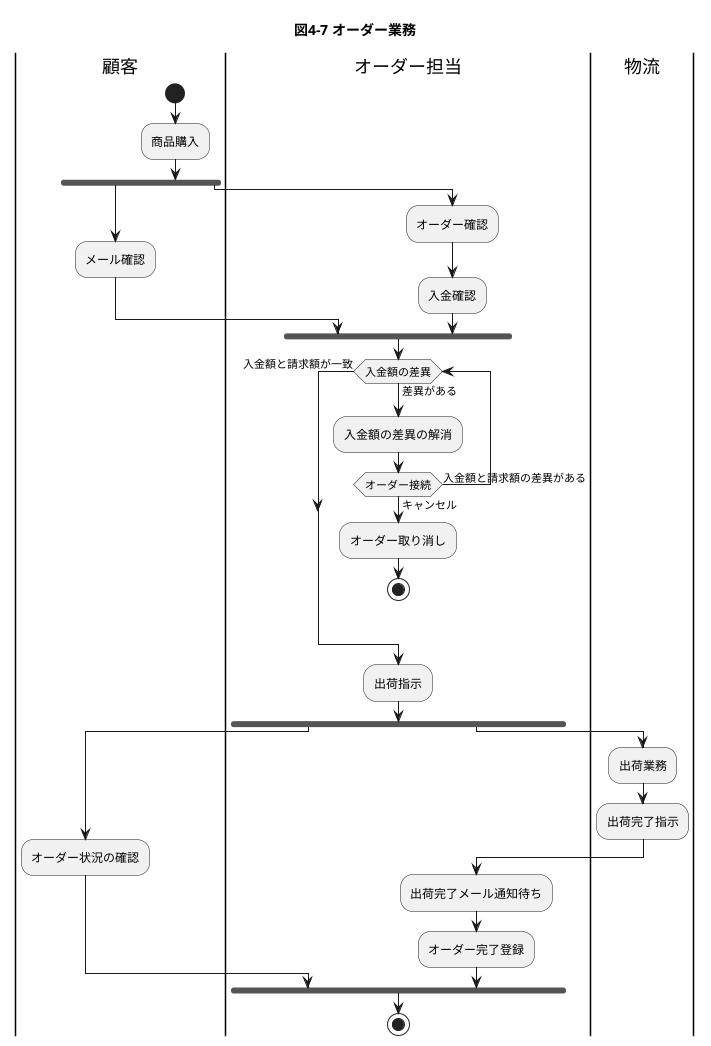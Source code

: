 @startuml
title 図4-7 オーダー業務
|顧客|
start
:商品購入;
fork
    :メール確認;
|オーダー担当|
fork again
    :オーダー確認;
    :入金確認;
end fork
while (入金額の差異) is (差異がある)
    :入金額の差異の解消;
    if (オーダー接続) is (キャンセル) then
        :オーダー取り消し;
        stop
    else (入金額と請求額の差異がある)
    endif
endwhile (入金額と請求額が一致)
:出荷指示;
fork
|顧客|
:オーダー状況の確認;
fork again
|物流|
:出荷業務;
:出荷完了指示;
|オーダー担当|
:出荷完了メール通知待ち;
:オーダー完了登録;
endfork
stop
@enduml